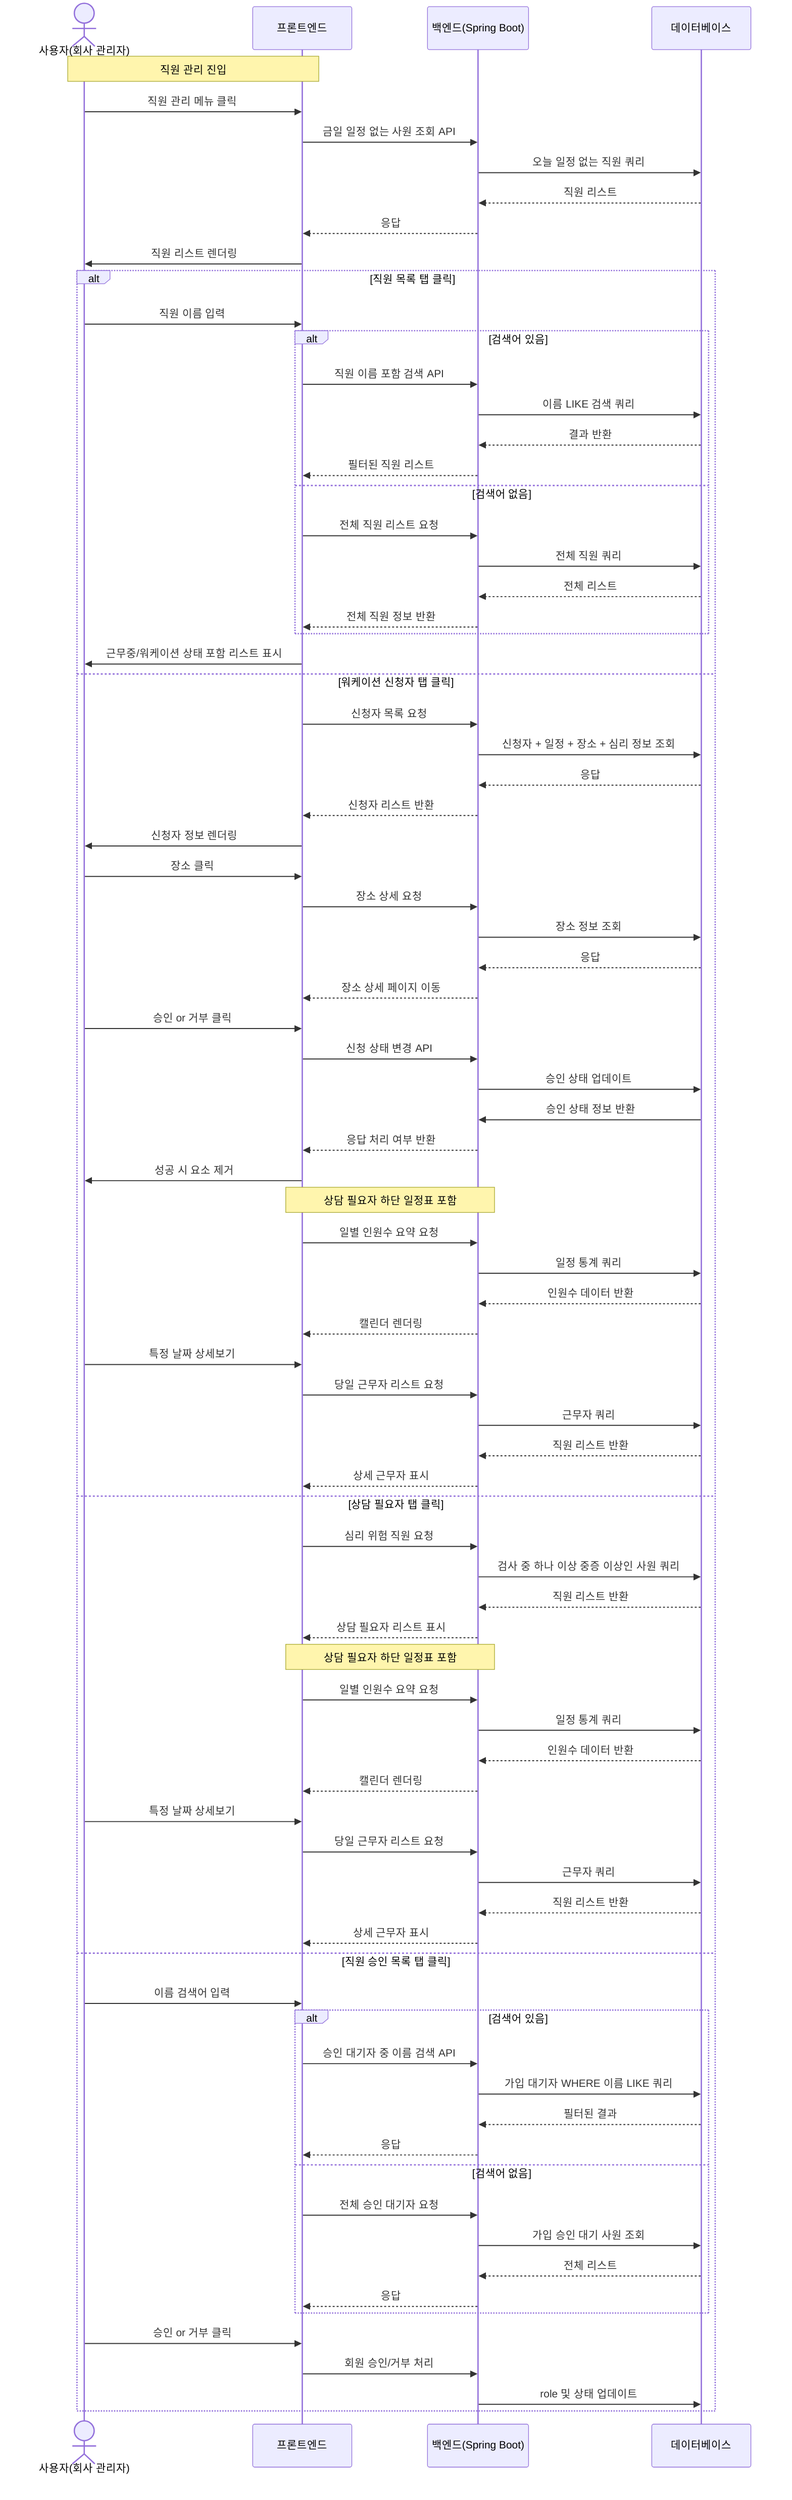 sequenceDiagram
    actor User as 사용자(회사 관리자)
    participant Frontend as 프론트엔드
    participant SpringBoot as 백엔드(Spring Boot)
    participant DB as 데이터베이스

    Note over User, Frontend: 직원 관리 진입

    User->>Frontend: 직원 관리 메뉴 클릭
    Frontend->>SpringBoot: 금일 일정 없는 사원 조회 API
    SpringBoot->>DB: 오늘 일정 없는 직원 쿼리
    DB-->>SpringBoot: 직원 리스트
    SpringBoot-->>Frontend: 응답
    Frontend->>User: 직원 리스트 렌더링

    alt 직원 목록 탭 클릭
        User->>Frontend: 직원 이름 입력
        alt 검색어 있음
            Frontend->>SpringBoot: 직원 이름 포함 검색 API
            SpringBoot->>DB: 이름 LIKE 검색 쿼리
            DB-->>SpringBoot: 결과 반환
            SpringBoot-->>Frontend: 필터된 직원 리스트
        else 검색어 없음
            Frontend->>SpringBoot: 전체 직원 리스트 요청
            SpringBoot->>DB: 전체 직원 쿼리
            DB-->>SpringBoot: 전체 리스트
            SpringBoot-->>Frontend: 전체 직원 정보 반환
        end
        Frontend->>User: 근무중/워케이션 상태 포함 리스트 표시
    else 워케이션 신청자 탭 클릭
        Frontend->>SpringBoot: 신청자 목록 요청
        SpringBoot->>DB: 신청자 + 일정 + 장소 + 심리 정보 조회
        DB-->>SpringBoot: 응답
        SpringBoot-->>Frontend: 신청자 리스트 반환
        Frontend->>User: 신청자 정보 렌더링
        User->>Frontend: 장소 클릭
        Frontend->>SpringBoot: 장소 상세 요청
        SpringBoot->>DB: 장소 정보 조회
        DB-->>SpringBoot: 응답
        SpringBoot-->>Frontend: 장소 상세 페이지 이동
        User->>Frontend: 승인 or 거부 클릭
        Frontend->>SpringBoot: 신청 상태 변경 API
        SpringBoot->>DB: 승인 상태 업데이트
	DB->>SpringBoot: 승인 상태 정보 반환
	SpringBoot-->>Frontend: 응답 처리 여부 반환
	Frontend->> User: 성공 시 요소 제거

        Note over Frontend, SpringBoot: 상담 필요자 하단 일정표 포함

        Frontend->>SpringBoot: 일별 인원수 요약 요청
        SpringBoot->>DB: 일정 통계 쿼리
        DB-->>SpringBoot: 인원수 데이터 반환
        SpringBoot-->>Frontend: 캘린더 렌더링

        User->>Frontend: 특정 날짜 상세보기
        Frontend->>SpringBoot: 당일 근무자 리스트 요청
        SpringBoot->>DB: 근무자 쿼리
        DB-->>SpringBoot: 직원 리스트 반환
        SpringBoot-->>Frontend: 상세 근무자 표시

    else 상담 필요자 탭 클릭
        Frontend->>SpringBoot: 심리 위험 직원 요청
        SpringBoot->>DB: 검사 중 하나 이상 중증 이상인 사원 쿼리
        DB-->>SpringBoot: 직원 리스트 반환
        SpringBoot-->>Frontend: 상담 필요자 리스트 표시

        Note over Frontend, SpringBoot: 상담 필요자 하단 일정표 포함

        Frontend->>SpringBoot: 일별 인원수 요약 요청
        SpringBoot->>DB: 일정 통계 쿼리
        DB-->>SpringBoot: 인원수 데이터 반환
        SpringBoot-->>Frontend: 캘린더 렌더링

        User->>Frontend: 특정 날짜 상세보기
        Frontend->>SpringBoot: 당일 근무자 리스트 요청
        SpringBoot->>DB: 근무자 쿼리
        DB-->>SpringBoot: 직원 리스트 반환
        SpringBoot-->>Frontend: 상세 근무자 표시

    else 직원 승인 목록 탭 클릭
        User->>Frontend: 이름 검색어 입력
        alt 검색어 있음
            Frontend->>SpringBoot: 승인 대기자 중 이름 검색 API
            SpringBoot->>DB: 가입 대기자 WHERE 이름 LIKE 쿼리
            DB-->>SpringBoot: 필터된 결과
            SpringBoot-->>Frontend: 응답
        else 검색어 없음
            Frontend->>SpringBoot: 전체 승인 대기자 요청
            SpringBoot->>DB: 가입 승인 대기 사원 조회
            DB-->>SpringBoot: 전체 리스트
            SpringBoot-->>Frontend: 응답
        end
        User->>Frontend: 승인 or 거부 클릭
        Frontend->>SpringBoot: 회원 승인/거부 처리
        SpringBoot->>DB: role 및 상태 업데이트
    end